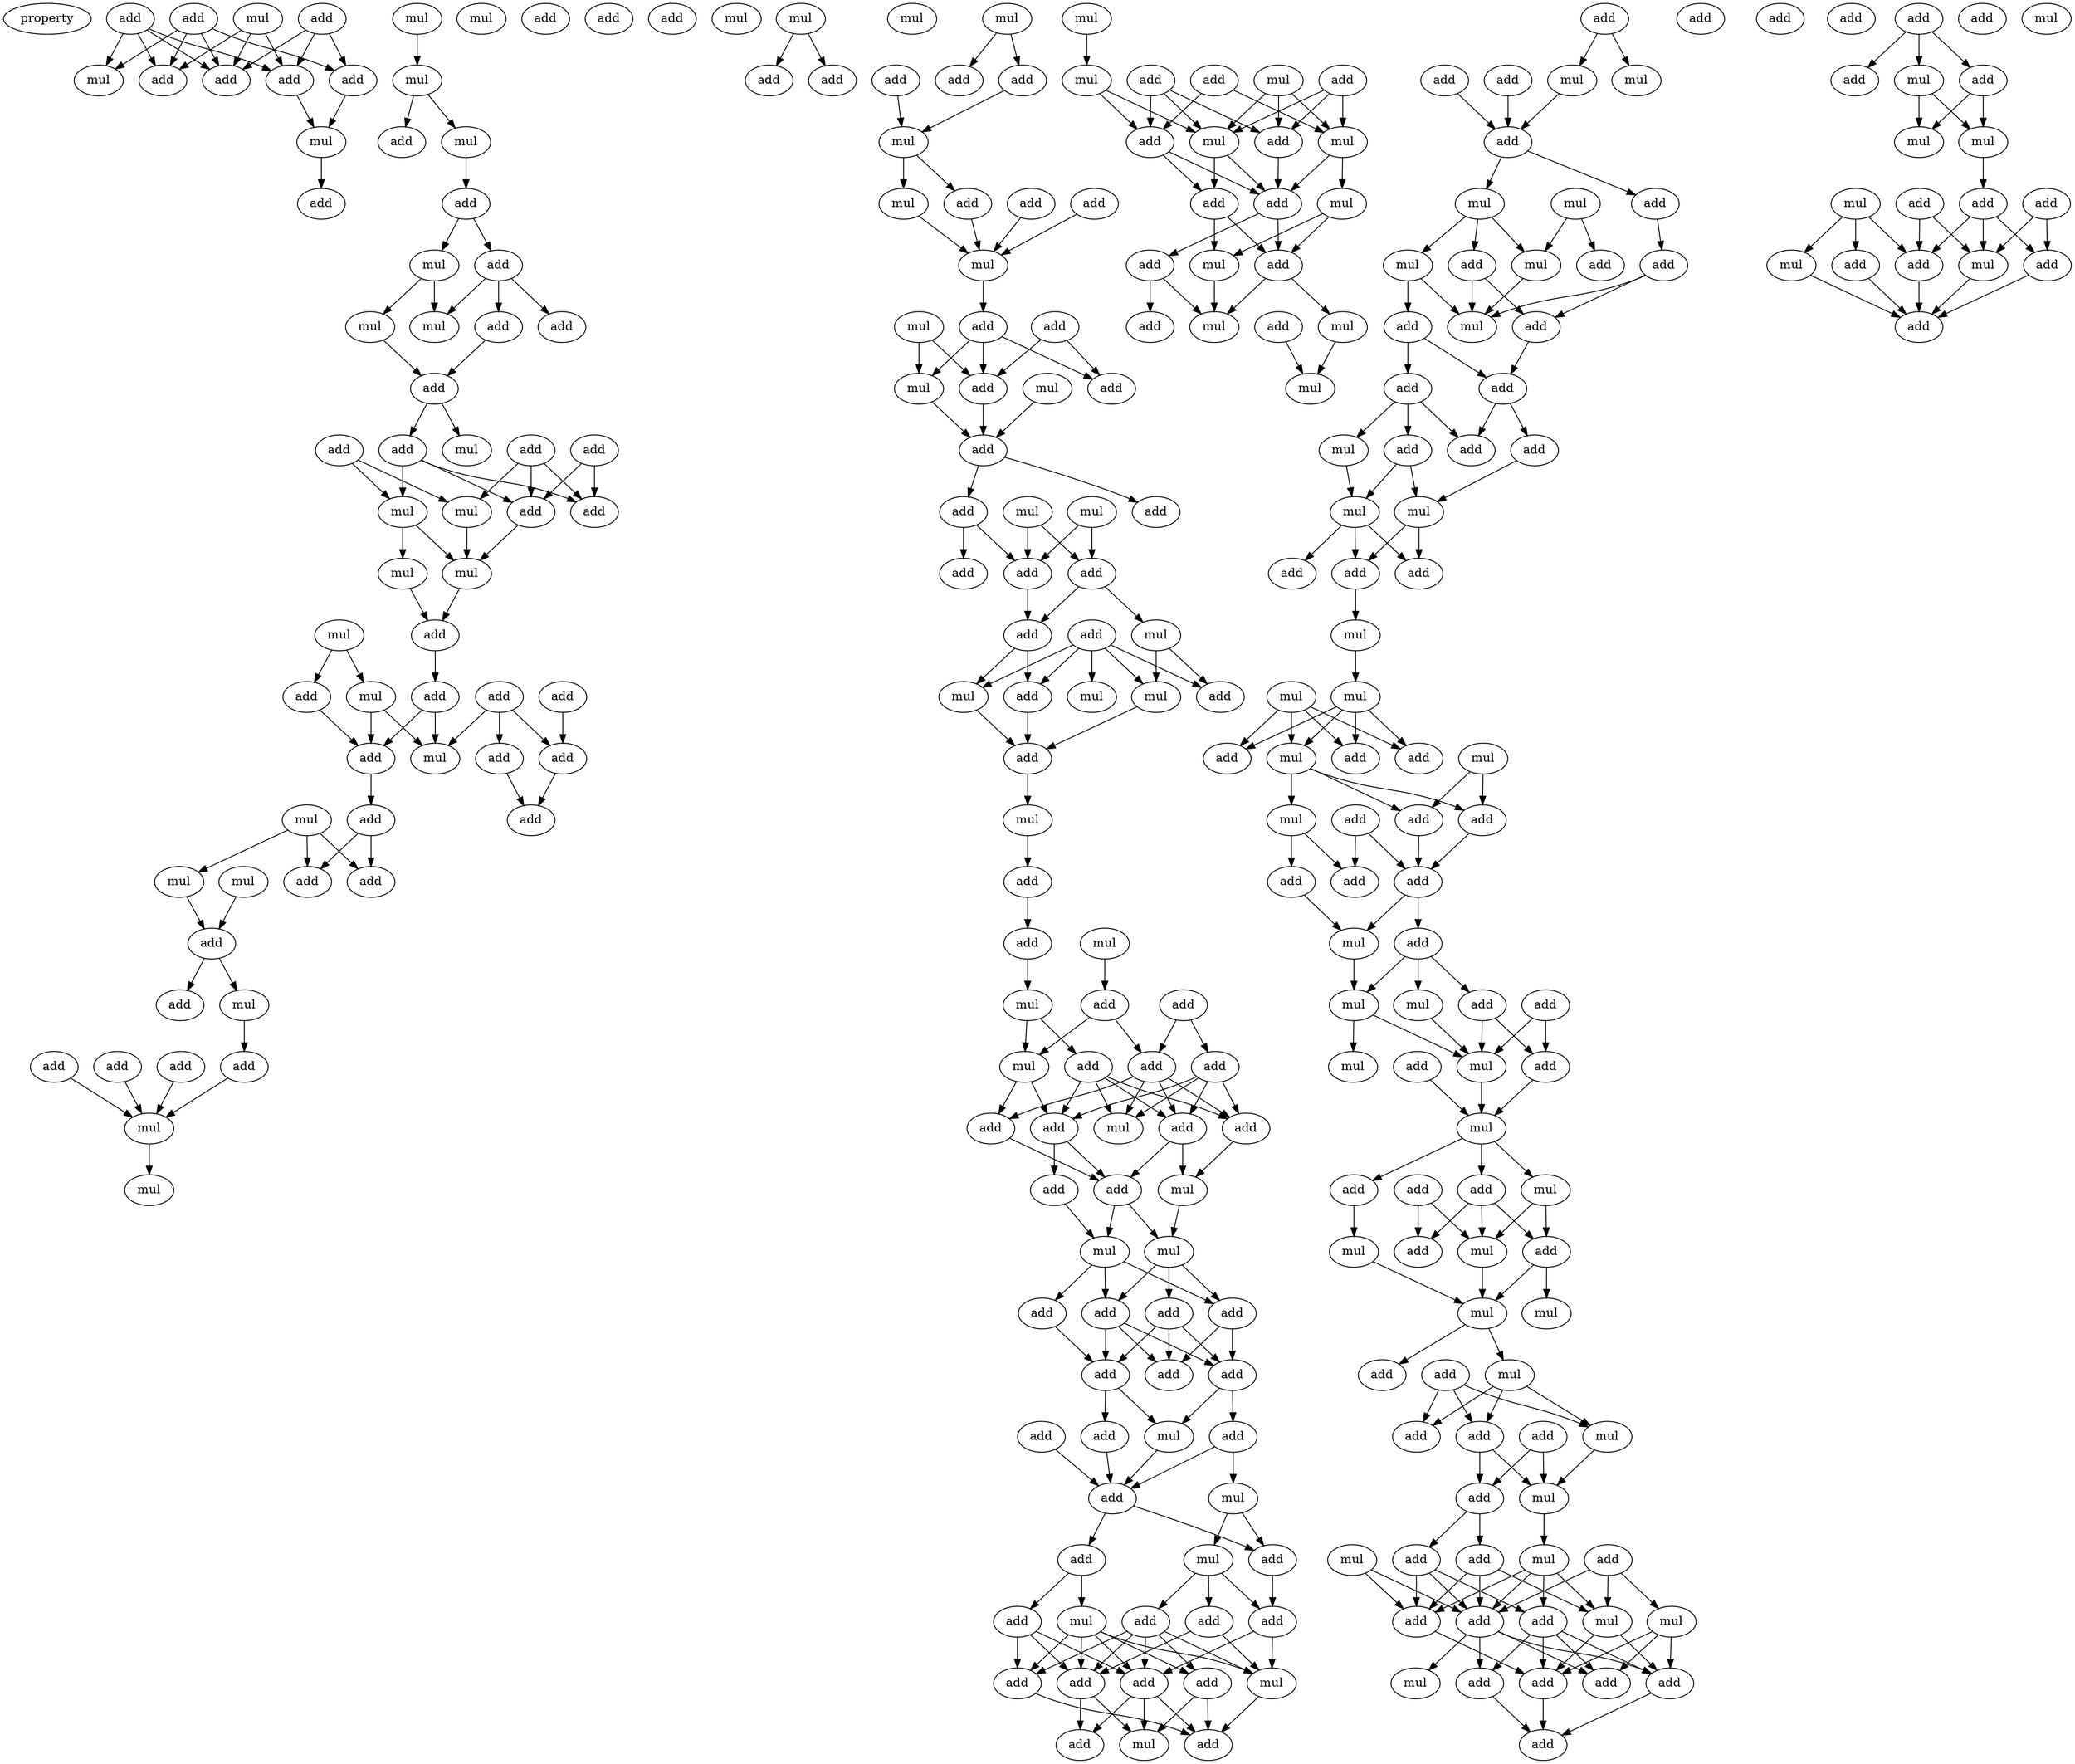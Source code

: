 digraph {
    node [fontcolor=black]
    property [mul=2,lf=1.2]
    0 [ label = add ];
    1 [ label = mul ];
    2 [ label = add ];
    3 [ label = add ];
    4 [ label = mul ];
    5 [ label = add ];
    6 [ label = add ];
    7 [ label = add ];
    8 [ label = add ];
    9 [ label = mul ];
    10 [ label = mul ];
    11 [ label = mul ];
    12 [ label = add ];
    13 [ label = add ];
    14 [ label = mul ];
    15 [ label = add ];
    16 [ label = add ];
    17 [ label = mul ];
    18 [ label = add ];
    19 [ label = mul ];
    20 [ label = add ];
    21 [ label = add ];
    22 [ label = mul ];
    23 [ label = add ];
    24 [ label = mul ];
    25 [ label = add ];
    26 [ label = add ];
    27 [ label = mul ];
    28 [ label = add ];
    29 [ label = add ];
    30 [ label = add ];
    31 [ label = add ];
    32 [ label = mul ];
    33 [ label = mul ];
    34 [ label = add ];
    35 [ label = add ];
    36 [ label = mul ];
    37 [ label = mul ];
    38 [ label = add ];
    39 [ label = mul ];
    40 [ label = mul ];
    41 [ label = add ];
    42 [ label = add ];
    43 [ label = add ];
    44 [ label = add ];
    45 [ label = add ];
    46 [ label = add ];
    47 [ label = mul ];
    48 [ label = add ];
    49 [ label = add ];
    50 [ label = mul ];
    51 [ label = add ];
    52 [ label = add ];
    53 [ label = mul ];
    54 [ label = mul ];
    55 [ label = add ];
    56 [ label = add ];
    57 [ label = add ];
    58 [ label = mul ];
    59 [ label = add ];
    60 [ label = add ];
    61 [ label = add ];
    62 [ label = add ];
    63 [ label = mul ];
    64 [ label = mul ];
    65 [ label = mul ];
    66 [ label = mul ];
    67 [ label = mul ];
    68 [ label = add ];
    69 [ label = add ];
    70 [ label = mul ];
    71 [ label = add ];
    72 [ label = add ];
    73 [ label = add ];
    74 [ label = mul ];
    75 [ label = mul ];
    76 [ label = add ];
    77 [ label = add ];
    78 [ label = add ];
    79 [ label = mul ];
    80 [ label = mul ];
    81 [ label = add ];
    82 [ label = add ];
    83 [ label = add ];
    84 [ label = add ];
    85 [ label = mul ];
    86 [ label = mul ];
    87 [ label = add ];
    88 [ label = mul ];
    89 [ label = add ];
    90 [ label = mul ];
    91 [ label = add ];
    92 [ label = add ];
    93 [ label = add ];
    94 [ label = add ];
    95 [ label = mul ];
    96 [ label = add ];
    97 [ label = add ];
    98 [ label = mul ];
    99 [ label = add ];
    100 [ label = mul ];
    101 [ label = mul ];
    102 [ label = add ];
    103 [ label = add ];
    104 [ label = mul ];
    105 [ label = add ];
    106 [ label = mul ];
    107 [ label = add ];
    108 [ label = add ];
    109 [ label = mul ];
    110 [ label = add ];
    111 [ label = add ];
    112 [ label = add ];
    113 [ label = mul ];
    114 [ label = add ];
    115 [ label = add ];
    116 [ label = add ];
    117 [ label = add ];
    118 [ label = add ];
    119 [ label = mul ];
    120 [ label = add ];
    121 [ label = add ];
    122 [ label = mul ];
    123 [ label = mul ];
    124 [ label = mul ];
    125 [ label = add ];
    126 [ label = add ];
    127 [ label = add ];
    128 [ label = add ];
    129 [ label = add ];
    130 [ label = add ];
    131 [ label = add ];
    132 [ label = mul ];
    133 [ label = add ];
    134 [ label = add ];
    135 [ label = add ];
    136 [ label = mul ];
    137 [ label = add ];
    138 [ label = mul ];
    139 [ label = add ];
    140 [ label = add ];
    141 [ label = add ];
    142 [ label = add ];
    143 [ label = mul ];
    144 [ label = add ];
    145 [ label = add ];
    146 [ label = add ];
    147 [ label = add ];
    148 [ label = mul ];
    149 [ label = add ];
    150 [ label = add ];
    151 [ label = add ];
    152 [ label = mul ];
    153 [ label = add ];
    154 [ label = mul ];
    155 [ label = mul ];
    156 [ label = add ];
    157 [ label = add ];
    158 [ label = mul ];
    159 [ label = add ];
    160 [ label = add ];
    161 [ label = mul ];
    162 [ label = add ];
    163 [ label = mul ];
    164 [ label = mul ];
    165 [ label = add ];
    166 [ label = add ];
    167 [ label = add ];
    168 [ label = mul ];
    169 [ label = add ];
    170 [ label = add ];
    171 [ label = mul ];
    172 [ label = add ];
    173 [ label = mul ];
    174 [ label = mul ];
    175 [ label = add ];
    176 [ label = mul ];
    177 [ label = mul ];
    178 [ label = add ];
    179 [ label = add ];
    180 [ label = add ];
    181 [ label = add ];
    182 [ label = mul ];
    183 [ label = mul ];
    184 [ label = add ];
    185 [ label = mul ];
    186 [ label = add ];
    187 [ label = mul ];
    188 [ label = add ];
    189 [ label = mul ];
    190 [ label = add ];
    191 [ label = add ];
    192 [ label = add ];
    193 [ label = add ];
    194 [ label = add ];
    195 [ label = add ];
    196 [ label = add ];
    197 [ label = add ];
    198 [ label = mul ];
    199 [ label = mul ];
    200 [ label = mul ];
    201 [ label = add ];
    202 [ label = add ];
    203 [ label = add ];
    204 [ label = add ];
    205 [ label = mul ];
    206 [ label = mul ];
    207 [ label = mul ];
    208 [ label = add ];
    209 [ label = add ];
    210 [ label = add ];
    211 [ label = mul ];
    212 [ label = mul ];
    213 [ label = mul ];
    214 [ label = add ];
    215 [ label = add ];
    216 [ label = add ];
    217 [ label = add ];
    218 [ label = add ];
    219 [ label = add ];
    220 [ label = mul ];
    221 [ label = add ];
    222 [ label = add ];
    223 [ label = mul ];
    224 [ label = mul ];
    225 [ label = add ];
    226 [ label = add ];
    227 [ label = add ];
    228 [ label = mul ];
    229 [ label = mul ];
    230 [ label = mul ];
    231 [ label = mul ];
    232 [ label = add ];
    233 [ label = add ];
    234 [ label = add ];
    235 [ label = add ];
    236 [ label = mul ];
    237 [ label = add ];
    238 [ label = add ];
    239 [ label = mul ];
    240 [ label = mul ];
    241 [ label = mul ];
    242 [ label = mul ];
    243 [ label = add ];
    244 [ label = add ];
    245 [ label = add ];
    246 [ label = mul ];
    247 [ label = add ];
    248 [ label = add ];
    249 [ label = mul ];
    250 [ label = add ];
    251 [ label = mul ];
    252 [ label = add ];
    253 [ label = add ];
    254 [ label = mul ];
    255 [ label = add ];
    256 [ label = mul ];
    257 [ label = add ];
    258 [ label = add ];
    259 [ label = mul ];
    260 [ label = add ];
    261 [ label = add ];
    262 [ label = mul ];
    263 [ label = add ];
    264 [ label = add ];
    265 [ label = add ];
    266 [ label = add ];
    267 [ label = add ];
    268 [ label = add ];
    269 [ label = add ];
    270 [ label = add ];
    271 [ label = mul ];
    272 [ label = mul ];
    273 [ label = mul ];
    274 [ label = mul ];
    275 [ label = add ];
    276 [ label = mul ];
    277 [ label = add ];
    278 [ label = add ];
    279 [ label = add ];
    280 [ label = add ];
    281 [ label = add ];
    282 [ label = mul ];
    283 [ label = mul ];
    284 [ label = add ];
    0 -> 4 [ name = 0 ];
    0 -> 6 [ name = 1 ];
    0 -> 7 [ name = 2 ];
    0 -> 8 [ name = 3 ];
    1 -> 5 [ name = 4 ];
    1 -> 6 [ name = 5 ];
    1 -> 8 [ name = 6 ];
    2 -> 4 [ name = 7 ];
    2 -> 5 [ name = 8 ];
    2 -> 6 [ name = 9 ];
    2 -> 8 [ name = 10 ];
    3 -> 5 [ name = 11 ];
    3 -> 6 [ name = 12 ];
    3 -> 7 [ name = 13 ];
    5 -> 9 [ name = 14 ];
    7 -> 9 [ name = 15 ];
    9 -> 13 [ name = 16 ];
    10 -> 14 [ name = 17 ];
    14 -> 16 [ name = 18 ];
    14 -> 17 [ name = 19 ];
    17 -> 18 [ name = 20 ];
    18 -> 19 [ name = 21 ];
    18 -> 20 [ name = 22 ];
    19 -> 22 [ name = 23 ];
    19 -> 24 [ name = 24 ];
    20 -> 21 [ name = 25 ];
    20 -> 22 [ name = 26 ];
    20 -> 25 [ name = 27 ];
    21 -> 26 [ name = 28 ];
    24 -> 26 [ name = 29 ];
    26 -> 27 [ name = 30 ];
    26 -> 28 [ name = 31 ];
    28 -> 32 [ name = 32 ];
    28 -> 34 [ name = 33 ];
    28 -> 35 [ name = 34 ];
    29 -> 34 [ name = 35 ];
    29 -> 35 [ name = 36 ];
    30 -> 32 [ name = 37 ];
    30 -> 33 [ name = 38 ];
    31 -> 33 [ name = 39 ];
    31 -> 34 [ name = 40 ];
    31 -> 35 [ name = 41 ];
    32 -> 36 [ name = 42 ];
    32 -> 37 [ name = 43 ];
    33 -> 37 [ name = 44 ];
    34 -> 37 [ name = 45 ];
    36 -> 38 [ name = 46 ];
    37 -> 38 [ name = 47 ];
    38 -> 42 [ name = 48 ];
    39 -> 40 [ name = 49 ];
    39 -> 44 [ name = 50 ];
    40 -> 47 [ name = 51 ];
    40 -> 48 [ name = 52 ];
    41 -> 45 [ name = 53 ];
    41 -> 46 [ name = 54 ];
    41 -> 47 [ name = 55 ];
    42 -> 47 [ name = 56 ];
    42 -> 48 [ name = 57 ];
    43 -> 45 [ name = 58 ];
    44 -> 48 [ name = 59 ];
    45 -> 49 [ name = 60 ];
    46 -> 49 [ name = 61 ];
    48 -> 51 [ name = 62 ];
    50 -> 52 [ name = 63 ];
    50 -> 54 [ name = 64 ];
    50 -> 55 [ name = 65 ];
    51 -> 52 [ name = 66 ];
    51 -> 55 [ name = 67 ];
    53 -> 56 [ name = 68 ];
    54 -> 56 [ name = 69 ];
    56 -> 57 [ name = 70 ];
    56 -> 58 [ name = 71 ];
    58 -> 62 [ name = 72 ];
    59 -> 63 [ name = 73 ];
    60 -> 63 [ name = 74 ];
    61 -> 63 [ name = 75 ];
    62 -> 63 [ name = 76 ];
    63 -> 65 [ name = 77 ];
    66 -> 68 [ name = 78 ];
    66 -> 69 [ name = 79 ];
    70 -> 71 [ name = 80 ];
    70 -> 73 [ name = 81 ];
    71 -> 74 [ name = 82 ];
    72 -> 74 [ name = 83 ];
    74 -> 75 [ name = 84 ];
    74 -> 76 [ name = 85 ];
    75 -> 79 [ name = 86 ];
    76 -> 79 [ name = 87 ];
    77 -> 79 [ name = 88 ];
    78 -> 79 [ name = 89 ];
    79 -> 82 [ name = 90 ];
    80 -> 83 [ name = 91 ];
    80 -> 86 [ name = 92 ];
    81 -> 83 [ name = 93 ];
    81 -> 84 [ name = 94 ];
    82 -> 83 [ name = 95 ];
    82 -> 84 [ name = 96 ];
    82 -> 86 [ name = 97 ];
    83 -> 87 [ name = 98 ];
    85 -> 87 [ name = 99 ];
    86 -> 87 [ name = 100 ];
    87 -> 89 [ name = 101 ];
    87 -> 91 [ name = 102 ];
    88 -> 93 [ name = 103 ];
    88 -> 94 [ name = 104 ];
    89 -> 92 [ name = 105 ];
    89 -> 93 [ name = 106 ];
    90 -> 93 [ name = 107 ];
    90 -> 94 [ name = 108 ];
    93 -> 97 [ name = 109 ];
    94 -> 95 [ name = 110 ];
    94 -> 97 [ name = 111 ];
    95 -> 100 [ name = 112 ];
    95 -> 102 [ name = 113 ];
    96 -> 98 [ name = 114 ];
    96 -> 99 [ name = 115 ];
    96 -> 100 [ name = 116 ];
    96 -> 101 [ name = 117 ];
    96 -> 102 [ name = 118 ];
    97 -> 98 [ name = 119 ];
    97 -> 99 [ name = 120 ];
    98 -> 103 [ name = 121 ];
    99 -> 103 [ name = 122 ];
    100 -> 103 [ name = 123 ];
    103 -> 104 [ name = 124 ];
    104 -> 105 [ name = 125 ];
    105 -> 107 [ name = 126 ];
    106 -> 108 [ name = 127 ];
    107 -> 109 [ name = 128 ];
    108 -> 113 [ name = 129 ];
    108 -> 114 [ name = 130 ];
    109 -> 112 [ name = 131 ];
    109 -> 113 [ name = 132 ];
    110 -> 111 [ name = 133 ];
    110 -> 114 [ name = 134 ];
    111 -> 115 [ name = 135 ];
    111 -> 117 [ name = 136 ];
    111 -> 118 [ name = 137 ];
    111 -> 119 [ name = 138 ];
    112 -> 115 [ name = 139 ];
    112 -> 117 [ name = 140 ];
    112 -> 118 [ name = 141 ];
    112 -> 119 [ name = 142 ];
    113 -> 116 [ name = 143 ];
    113 -> 117 [ name = 144 ];
    114 -> 115 [ name = 145 ];
    114 -> 116 [ name = 146 ];
    114 -> 118 [ name = 147 ];
    114 -> 119 [ name = 148 ];
    115 -> 120 [ name = 149 ];
    115 -> 122 [ name = 150 ];
    116 -> 120 [ name = 151 ];
    117 -> 120 [ name = 152 ];
    117 -> 121 [ name = 153 ];
    118 -> 122 [ name = 154 ];
    120 -> 123 [ name = 155 ];
    120 -> 124 [ name = 156 ];
    121 -> 123 [ name = 157 ];
    122 -> 124 [ name = 158 ];
    123 -> 126 [ name = 159 ];
    123 -> 127 [ name = 160 ];
    123 -> 128 [ name = 161 ];
    124 -> 125 [ name = 162 ];
    124 -> 126 [ name = 163 ];
    124 -> 127 [ name = 164 ];
    125 -> 129 [ name = 165 ];
    125 -> 130 [ name = 166 ];
    125 -> 131 [ name = 167 ];
    126 -> 130 [ name = 168 ];
    126 -> 131 [ name = 169 ];
    127 -> 129 [ name = 170 ];
    127 -> 130 [ name = 171 ];
    127 -> 131 [ name = 172 ];
    128 -> 129 [ name = 173 ];
    129 -> 132 [ name = 174 ];
    129 -> 133 [ name = 175 ];
    130 -> 132 [ name = 176 ];
    130 -> 134 [ name = 177 ];
    132 -> 137 [ name = 178 ];
    133 -> 137 [ name = 179 ];
    134 -> 136 [ name = 180 ];
    134 -> 137 [ name = 181 ];
    135 -> 137 [ name = 182 ];
    136 -> 138 [ name = 183 ];
    136 -> 140 [ name = 184 ];
    137 -> 139 [ name = 185 ];
    137 -> 140 [ name = 186 ];
    138 -> 141 [ name = 187 ];
    138 -> 144 [ name = 188 ];
    138 -> 145 [ name = 189 ];
    139 -> 142 [ name = 190 ];
    139 -> 143 [ name = 191 ];
    140 -> 145 [ name = 192 ];
    141 -> 147 [ name = 193 ];
    141 -> 148 [ name = 194 ];
    142 -> 146 [ name = 195 ];
    142 -> 147 [ name = 196 ];
    142 -> 149 [ name = 197 ];
    143 -> 146 [ name = 198 ];
    143 -> 147 [ name = 199 ];
    143 -> 148 [ name = 200 ];
    143 -> 149 [ name = 201 ];
    143 -> 150 [ name = 202 ];
    144 -> 146 [ name = 203 ];
    144 -> 147 [ name = 204 ];
    144 -> 148 [ name = 205 ];
    144 -> 149 [ name = 206 ];
    144 -> 150 [ name = 207 ];
    145 -> 146 [ name = 208 ];
    145 -> 148 [ name = 209 ];
    146 -> 151 [ name = 210 ];
    146 -> 152 [ name = 211 ];
    146 -> 153 [ name = 212 ];
    147 -> 152 [ name = 213 ];
    147 -> 153 [ name = 214 ];
    148 -> 151 [ name = 215 ];
    149 -> 151 [ name = 216 ];
    150 -> 151 [ name = 217 ];
    150 -> 152 [ name = 218 ];
    154 -> 155 [ name = 219 ];
    155 -> 161 [ name = 220 ];
    155 -> 162 [ name = 221 ];
    156 -> 160 [ name = 222 ];
    156 -> 161 [ name = 223 ];
    156 -> 162 [ name = 224 ];
    157 -> 162 [ name = 225 ];
    157 -> 163 [ name = 226 ];
    158 -> 160 [ name = 227 ];
    158 -> 161 [ name = 228 ];
    158 -> 163 [ name = 229 ];
    159 -> 160 [ name = 230 ];
    159 -> 161 [ name = 231 ];
    159 -> 163 [ name = 232 ];
    160 -> 165 [ name = 233 ];
    161 -> 165 [ name = 234 ];
    161 -> 166 [ name = 235 ];
    162 -> 165 [ name = 236 ];
    162 -> 166 [ name = 237 ];
    163 -> 164 [ name = 238 ];
    163 -> 165 [ name = 239 ];
    164 -> 168 [ name = 240 ];
    164 -> 169 [ name = 241 ];
    165 -> 167 [ name = 242 ];
    165 -> 169 [ name = 243 ];
    166 -> 168 [ name = 244 ];
    166 -> 169 [ name = 245 ];
    167 -> 170 [ name = 246 ];
    167 -> 171 [ name = 247 ];
    168 -> 171 [ name = 248 ];
    169 -> 171 [ name = 249 ];
    169 -> 173 [ name = 250 ];
    172 -> 174 [ name = 251 ];
    173 -> 174 [ name = 252 ];
    175 -> 176 [ name = 253 ];
    175 -> 177 [ name = 254 ];
    176 -> 180 [ name = 255 ];
    178 -> 180 [ name = 256 ];
    179 -> 180 [ name = 257 ];
    180 -> 181 [ name = 258 ];
    180 -> 182 [ name = 259 ];
    181 -> 184 [ name = 260 ];
    182 -> 185 [ name = 261 ];
    182 -> 186 [ name = 262 ];
    182 -> 187 [ name = 263 ];
    183 -> 187 [ name = 264 ];
    183 -> 188 [ name = 265 ];
    184 -> 189 [ name = 266 ];
    184 -> 190 [ name = 267 ];
    185 -> 189 [ name = 268 ];
    185 -> 191 [ name = 269 ];
    186 -> 189 [ name = 270 ];
    186 -> 190 [ name = 271 ];
    187 -> 189 [ name = 272 ];
    190 -> 193 [ name = 273 ];
    191 -> 192 [ name = 274 ];
    191 -> 193 [ name = 275 ];
    192 -> 195 [ name = 276 ];
    192 -> 197 [ name = 277 ];
    192 -> 198 [ name = 278 ];
    193 -> 194 [ name = 279 ];
    193 -> 197 [ name = 280 ];
    194 -> 200 [ name = 281 ];
    195 -> 199 [ name = 282 ];
    195 -> 200 [ name = 283 ];
    198 -> 199 [ name = 284 ];
    199 -> 201 [ name = 285 ];
    199 -> 202 [ name = 286 ];
    199 -> 204 [ name = 287 ];
    200 -> 201 [ name = 288 ];
    200 -> 204 [ name = 289 ];
    201 -> 205 [ name = 290 ];
    205 -> 206 [ name = 291 ];
    206 -> 208 [ name = 292 ];
    206 -> 209 [ name = 293 ];
    206 -> 210 [ name = 294 ];
    206 -> 211 [ name = 295 ];
    207 -> 208 [ name = 296 ];
    207 -> 209 [ name = 297 ];
    207 -> 210 [ name = 298 ];
    207 -> 211 [ name = 299 ];
    211 -> 213 [ name = 300 ];
    211 -> 214 [ name = 301 ];
    211 -> 216 [ name = 302 ];
    212 -> 214 [ name = 303 ];
    212 -> 216 [ name = 304 ];
    213 -> 217 [ name = 305 ];
    213 -> 218 [ name = 306 ];
    214 -> 219 [ name = 307 ];
    215 -> 218 [ name = 308 ];
    215 -> 219 [ name = 309 ];
    216 -> 219 [ name = 310 ];
    217 -> 220 [ name = 311 ];
    219 -> 220 [ name = 312 ];
    219 -> 221 [ name = 313 ];
    220 -> 224 [ name = 314 ];
    221 -> 223 [ name = 315 ];
    221 -> 224 [ name = 316 ];
    221 -> 225 [ name = 317 ];
    222 -> 226 [ name = 318 ];
    222 -> 229 [ name = 319 ];
    223 -> 229 [ name = 320 ];
    224 -> 228 [ name = 321 ];
    224 -> 229 [ name = 322 ];
    225 -> 226 [ name = 323 ];
    225 -> 229 [ name = 324 ];
    226 -> 230 [ name = 325 ];
    227 -> 230 [ name = 326 ];
    229 -> 230 [ name = 327 ];
    230 -> 231 [ name = 328 ];
    230 -> 233 [ name = 329 ];
    230 -> 234 [ name = 330 ];
    231 -> 236 [ name = 331 ];
    231 -> 238 [ name = 332 ];
    232 -> 236 [ name = 333 ];
    232 -> 237 [ name = 334 ];
    233 -> 236 [ name = 335 ];
    233 -> 237 [ name = 336 ];
    233 -> 238 [ name = 337 ];
    234 -> 239 [ name = 338 ];
    236 -> 241 [ name = 339 ];
    238 -> 240 [ name = 340 ];
    238 -> 241 [ name = 341 ];
    239 -> 241 [ name = 342 ];
    241 -> 242 [ name = 343 ];
    241 -> 243 [ name = 344 ];
    242 -> 246 [ name = 345 ];
    242 -> 247 [ name = 346 ];
    242 -> 248 [ name = 347 ];
    244 -> 246 [ name = 348 ];
    244 -> 247 [ name = 349 ];
    244 -> 248 [ name = 350 ];
    245 -> 249 [ name = 351 ];
    245 -> 250 [ name = 352 ];
    246 -> 249 [ name = 353 ];
    247 -> 249 [ name = 354 ];
    247 -> 250 [ name = 355 ];
    249 -> 251 [ name = 356 ];
    250 -> 252 [ name = 357 ];
    250 -> 253 [ name = 358 ];
    251 -> 257 [ name = 359 ];
    251 -> 258 [ name = 360 ];
    251 -> 259 [ name = 361 ];
    251 -> 260 [ name = 362 ];
    252 -> 257 [ name = 363 ];
    252 -> 258 [ name = 364 ];
    252 -> 260 [ name = 365 ];
    253 -> 258 [ name = 366 ];
    253 -> 259 [ name = 367 ];
    253 -> 260 [ name = 368 ];
    254 -> 258 [ name = 369 ];
    254 -> 260 [ name = 370 ];
    255 -> 256 [ name = 371 ];
    255 -> 258 [ name = 372 ];
    255 -> 259 [ name = 373 ];
    256 -> 261 [ name = 374 ];
    256 -> 263 [ name = 375 ];
    256 -> 264 [ name = 376 ];
    257 -> 261 [ name = 377 ];
    257 -> 263 [ name = 378 ];
    257 -> 264 [ name = 379 ];
    257 -> 265 [ name = 380 ];
    258 -> 261 [ name = 381 ];
    258 -> 262 [ name = 382 ];
    258 -> 264 [ name = 383 ];
    258 -> 265 [ name = 384 ];
    259 -> 261 [ name = 385 ];
    259 -> 263 [ name = 386 ];
    260 -> 263 [ name = 387 ];
    261 -> 266 [ name = 388 ];
    263 -> 266 [ name = 389 ];
    265 -> 266 [ name = 390 ];
    267 -> 269 [ name = 391 ];
    267 -> 270 [ name = 392 ];
    267 -> 271 [ name = 393 ];
    270 -> 273 [ name = 394 ];
    270 -> 274 [ name = 395 ];
    271 -> 273 [ name = 396 ];
    271 -> 274 [ name = 397 ];
    274 -> 278 [ name = 398 ];
    275 -> 280 [ name = 399 ];
    275 -> 283 [ name = 400 ];
    276 -> 279 [ name = 401 ];
    276 -> 280 [ name = 402 ];
    276 -> 282 [ name = 403 ];
    277 -> 281 [ name = 404 ];
    277 -> 283 [ name = 405 ];
    278 -> 280 [ name = 406 ];
    278 -> 281 [ name = 407 ];
    278 -> 283 [ name = 408 ];
    279 -> 284 [ name = 409 ];
    280 -> 284 [ name = 410 ];
    281 -> 284 [ name = 411 ];
    282 -> 284 [ name = 412 ];
    283 -> 284 [ name = 413 ];
}
